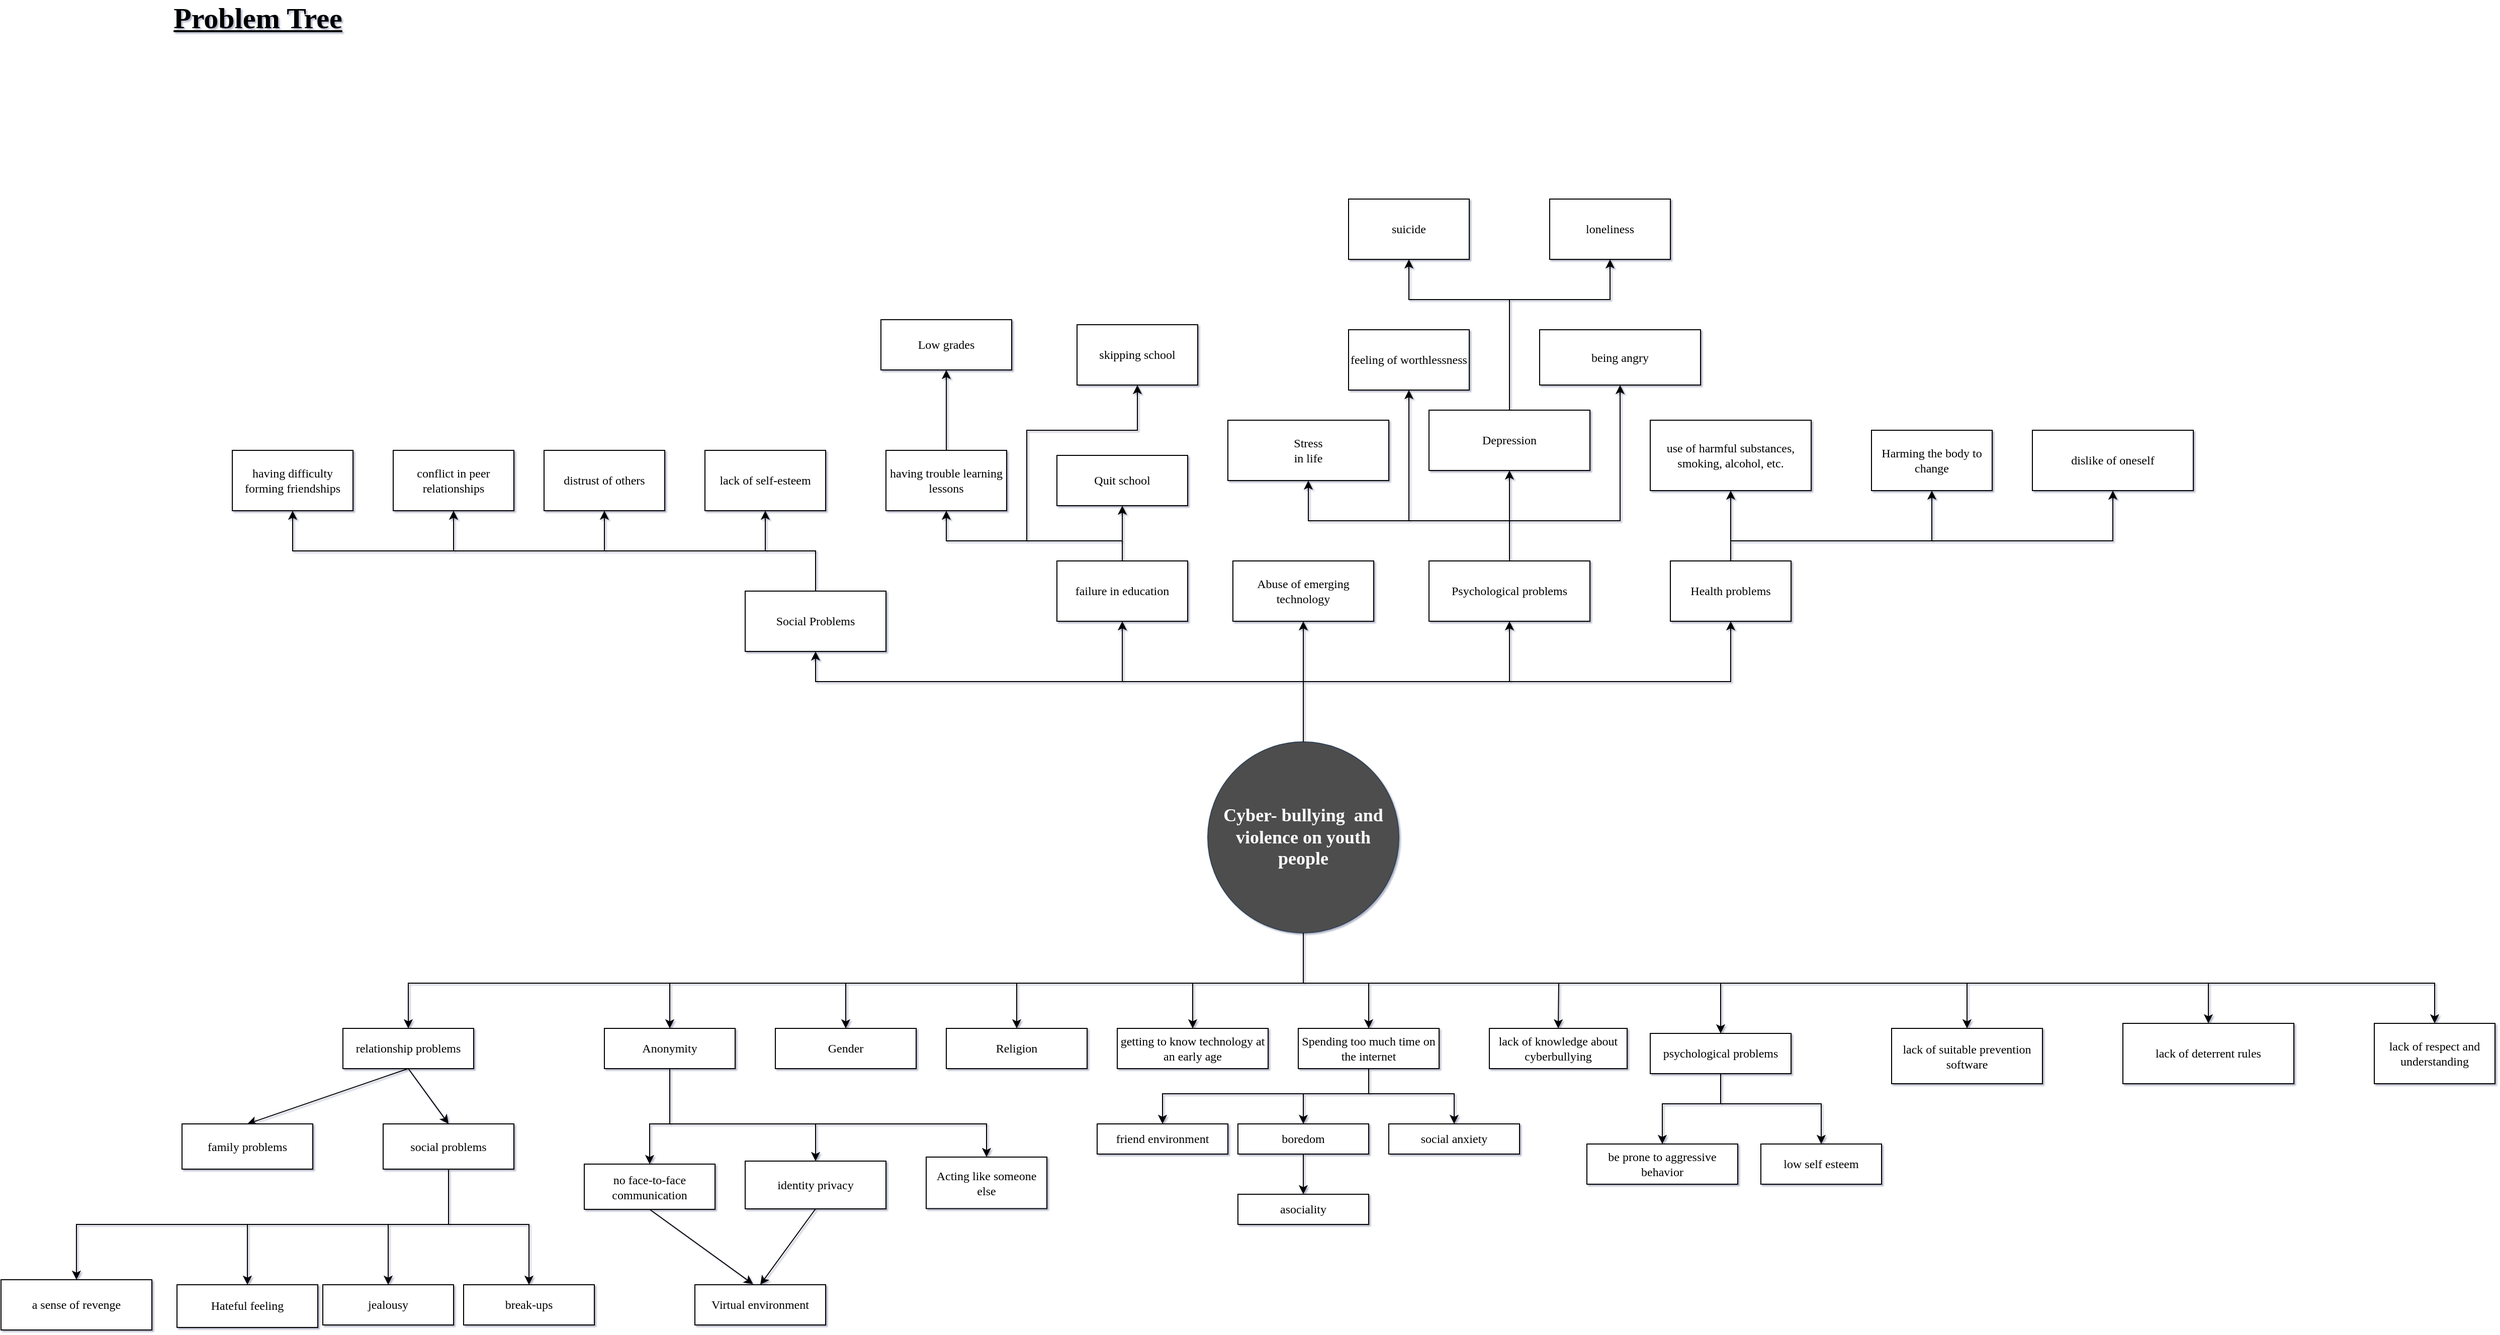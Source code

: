 <mxfile version="17.3.0" type="google"><diagram id="AIvcKZVctITgqmv66vp3" name="Page-1"><mxGraphModel grid="1" page="1" gridSize="10" guides="1" tooltips="1" connect="1" arrows="1" fold="1" pageScale="1" pageWidth="827" pageHeight="1169" background="none" math="0" shadow="1"><root><mxCell id="0"/><mxCell id="1" parent="0"/><mxCell id="1TBaxZG-lda-bnTUBTQC-2" value="&lt;h2&gt;&lt;b&gt;&lt;font face=&quot;Verdana&quot;&gt;Cyber- bullying&amp;nbsp; and violence on youth people&lt;/font&gt;&lt;/b&gt;&lt;/h2&gt;" style="ellipse;whiteSpace=wrap;html=1;aspect=fixed;strokeColor=#314354;fillColor=#4D4D4D;fontColor=#ffffff;align=center;" vertex="1" parent="1"><mxGeometry x="300" y="120" width="190" height="190" as="geometry"/></mxCell><mxCell id="1TBaxZG-lda-bnTUBTQC-7" value="Abuse of emerging technology" style="rounded=0;whiteSpace=wrap;html=1;fontFamily=Verdana;fontColor=#000000;strokeColor=#000000;fillColor=#FFFFFF;" vertex="1" parent="1"><mxGeometry x="325" y="-60" width="140" height="60" as="geometry"/></mxCell><mxCell id="1TBaxZG-lda-bnTUBTQC-9" value="getting to know technology at an early age" style="rounded=0;whiteSpace=wrap;html=1;fontFamily=Verdana;fontColor=#000000;strokeColor=#000000;fillColor=#FFFFFF;" vertex="1" parent="1"><mxGeometry x="210" y="405" width="150" height="40" as="geometry"/></mxCell><mxCell id="1TBaxZG-lda-bnTUBTQC-14" value="Spending too much time on the internet" style="rounded=0;whiteSpace=wrap;html=1;fontFamily=Verdana;fontColor=#000000;strokeColor=#000000;fillColor=#FFFFFF;" vertex="1" parent="1"><mxGeometry x="390" y="405" width="140" height="40" as="geometry"/></mxCell><mxCell id="1TBaxZG-lda-bnTUBTQC-15" value="lack of knowledge about cyberbullying" style="rounded=0;whiteSpace=wrap;html=1;fontFamily=Verdana;fontColor=#000000;strokeColor=#000000;fillColor=#FFFFFF;" vertex="1" parent="1"><mxGeometry x="580" y="405" width="137" height="40" as="geometry"/></mxCell><mxCell id="1TBaxZG-lda-bnTUBTQC-19" value="psychological problems" style="rounded=0;whiteSpace=wrap;html=1;fontFamily=Verdana;fontColor=#000000;strokeColor=#000000;fillColor=#FFFFFF;" vertex="1" parent="1"><mxGeometry x="740" y="410" width="140" height="40" as="geometry"/></mxCell><mxCell id="1TBaxZG-lda-bnTUBTQC-23" value="Religion" style="rounded=0;whiteSpace=wrap;html=1;fontFamily=Verdana;fontColor=#000000;strokeColor=#000000;fillColor=#FFFFFF;" vertex="1" parent="1"><mxGeometry x="40" y="405" width="140" height="40" as="geometry"/></mxCell><mxCell id="1TBaxZG-lda-bnTUBTQC-24" value="Gender&lt;br&gt;" style="rounded=0;whiteSpace=wrap;html=1;fontFamily=Verdana;fontColor=#000000;strokeColor=#000000;fillColor=#FFFFFF;" vertex="1" parent="1"><mxGeometry x="-130" y="405" width="140" height="40" as="geometry"/></mxCell><mxCell id="1TBaxZG-lda-bnTUBTQC-25" value="Anonymity&lt;br&gt;" style="rounded=0;whiteSpace=wrap;html=1;fontFamily=Verdana;fontColor=#000000;strokeColor=#000000;fillColor=#FFFFFF;" vertex="1" parent="1"><mxGeometry x="-300" y="405" width="130" height="40" as="geometry"/></mxCell><mxCell id="1TBaxZG-lda-bnTUBTQC-26" value="relationship problems" style="whiteSpace=wrap;html=1;fontFamily=Verdana;fontColor=#000000;strokeColor=#000000;fillColor=#FFFFFF;" vertex="1" parent="1"><mxGeometry x="-560" y="405" width="130" height="40" as="geometry"/></mxCell><mxCell id="1TBaxZG-lda-bnTUBTQC-28" value="boredom" style="rounded=0;whiteSpace=wrap;html=1;fontFamily=Verdana;fontColor=#000000;strokeColor=#000000;fillColor=#FFFFFF;" vertex="1" parent="1"><mxGeometry x="330" y="500" width="130" height="30" as="geometry"/></mxCell><mxCell id="1TBaxZG-lda-bnTUBTQC-30" value="" style="endArrow=classic;html=1;rounded=0;fontFamily=Verdana;fontColor=#000000;exitX=0.5;exitY=1;exitDx=0;exitDy=0;entryX=0.5;entryY=0;entryDx=0;entryDy=0;" edge="1" parent="1" source="1TBaxZG-lda-bnTUBTQC-14" target="1TBaxZG-lda-bnTUBTQC-51"><mxGeometry width="50" height="50" relative="1" as="geometry"><mxPoint x="180" y="380" as="sourcePoint"/><mxPoint x="230" y="330" as="targetPoint"/><Array as="points"><mxPoint x="460" y="470"/><mxPoint x="255" y="470"/></Array></mxGeometry></mxCell><mxCell id="1TBaxZG-lda-bnTUBTQC-31" value="" style="endArrow=classic;html=1;rounded=0;fontFamily=Verdana;fontColor=#000000;exitX=0.5;exitY=1;exitDx=0;exitDy=0;entryX=0.5;entryY=0;entryDx=0;entryDy=0;" edge="1" parent="1" source="1TBaxZG-lda-bnTUBTQC-2" target="1TBaxZG-lda-bnTUBTQC-26"><mxGeometry width="50" height="50" relative="1" as="geometry"><mxPoint x="180" y="380" as="sourcePoint"/><mxPoint x="-660" y="410" as="targetPoint"/><Array as="points"><mxPoint x="395" y="360"/><mxPoint x="-495" y="360"/></Array></mxGeometry></mxCell><mxCell id="1TBaxZG-lda-bnTUBTQC-32" value="" style="endArrow=classic;html=1;rounded=0;fontFamily=Verdana;fontColor=#000000;exitX=0.5;exitY=1;exitDx=0;exitDy=0;entryX=0.5;entryY=0;entryDx=0;entryDy=0;" edge="1" parent="1" source="1TBaxZG-lda-bnTUBTQC-2" target="1TBaxZG-lda-bnTUBTQC-19"><mxGeometry width="50" height="50" relative="1" as="geometry"><mxPoint x="210" y="380" as="sourcePoint"/><mxPoint x="830" y="400" as="targetPoint"/><Array as="points"><mxPoint x="395" y="360"/><mxPoint x="810" y="360"/></Array></mxGeometry></mxCell><mxCell id="1TBaxZG-lda-bnTUBTQC-34" value="" style="endArrow=classic;html=1;rounded=0;fontFamily=Verdana;fontColor=#000000;entryX=0.5;entryY=0;entryDx=0;entryDy=0;" edge="1" parent="1" target="1TBaxZG-lda-bnTUBTQC-25"><mxGeometry width="50" height="50" relative="1" as="geometry"><mxPoint x="-235" y="360" as="sourcePoint"/><mxPoint x="-160" y="330" as="targetPoint"/></mxGeometry></mxCell><mxCell id="1TBaxZG-lda-bnTUBTQC-35" value="" style="endArrow=classic;html=1;rounded=0;fontFamily=Verdana;fontColor=#000000;entryX=0.5;entryY=0;entryDx=0;entryDy=0;" edge="1" parent="1" target="1TBaxZG-lda-bnTUBTQC-24"><mxGeometry width="50" height="50" relative="1" as="geometry"><mxPoint x="-60" y="360" as="sourcePoint"/><mxPoint x="-190" y="400" as="targetPoint"/></mxGeometry></mxCell><mxCell id="1TBaxZG-lda-bnTUBTQC-36" value="" style="endArrow=classic;html=1;rounded=0;fontFamily=Verdana;fontColor=#000000;entryX=0.5;entryY=0;entryDx=0;entryDy=0;" edge="1" parent="1" target="1TBaxZG-lda-bnTUBTQC-23"><mxGeometry width="50" height="50" relative="1" as="geometry"><mxPoint x="110" y="360" as="sourcePoint"/><mxPoint x="-30" y="390" as="targetPoint"/></mxGeometry></mxCell><mxCell id="1TBaxZG-lda-bnTUBTQC-38" value="" style="endArrow=classic;html=1;rounded=0;fontFamily=Verdana;fontColor=#000000;entryX=0.5;entryY=0;entryDx=0;entryDy=0;" edge="1" parent="1" target="1TBaxZG-lda-bnTUBTQC-9"><mxGeometry width="50" height="50" relative="1" as="geometry"><mxPoint x="285" y="360" as="sourcePoint"/><mxPoint x="300" y="390" as="targetPoint"/></mxGeometry></mxCell><mxCell id="1TBaxZG-lda-bnTUBTQC-40" value="" style="endArrow=classic;html=1;rounded=0;fontFamily=Verdana;fontColor=#000000;entryX=0.5;entryY=0;entryDx=0;entryDy=0;" edge="1" parent="1" target="1TBaxZG-lda-bnTUBTQC-15"><mxGeometry width="50" height="50" relative="1" as="geometry"><mxPoint x="649" y="360" as="sourcePoint"/><mxPoint x="640" y="425" as="targetPoint"/></mxGeometry></mxCell><mxCell id="1TBaxZG-lda-bnTUBTQC-41" value="" style="endArrow=classic;html=1;rounded=0;fontFamily=Verdana;fontColor=#000000;entryX=0.5;entryY=0;entryDx=0;entryDy=0;" edge="1" parent="1" target="1TBaxZG-lda-bnTUBTQC-14"><mxGeometry width="50" height="50" relative="1" as="geometry"><mxPoint x="460" y="360" as="sourcePoint"/><mxPoint x="440" y="425" as="targetPoint"/></mxGeometry></mxCell><mxCell id="1TBaxZG-lda-bnTUBTQC-42" value="" style="endArrow=classic;html=1;rounded=0;fontFamily=Verdana;fontColor=#000000;exitX=0.5;exitY=1;exitDx=0;exitDy=0;entryX=0.5;entryY=0;entryDx=0;entryDy=0;" edge="1" parent="1" source="1TBaxZG-lda-bnTUBTQC-26" target="1TBaxZG-lda-bnTUBTQC-56"><mxGeometry width="50" height="50" relative="1" as="geometry"><mxPoint x="-200" y="380" as="sourcePoint"/><mxPoint x="-570" y="490" as="targetPoint"/></mxGeometry></mxCell><mxCell id="1TBaxZG-lda-bnTUBTQC-44" value="be prone to aggressive behavior" style="whiteSpace=wrap;html=1;fontFamily=Verdana;fontColor=#000000;strokeColor=#000000;fillColor=#FFFFFF;" vertex="1" parent="1"><mxGeometry x="677" y="520" width="150" height="40" as="geometry"/></mxCell><mxCell id="1TBaxZG-lda-bnTUBTQC-45" value="low self esteem" style="rounded=0;whiteSpace=wrap;html=1;fontFamily=Verdana;fontColor=#000000;strokeColor=#000000;fillColor=#FFFFFF;" vertex="1" parent="1"><mxGeometry x="850" y="520" width="120" height="40" as="geometry"/></mxCell><mxCell id="1TBaxZG-lda-bnTUBTQC-46" value="" style="endArrow=classic;html=1;rounded=0;fontFamily=Verdana;fontColor=#000000;entryX=0.5;entryY=0;entryDx=0;entryDy=0;exitX=0.5;exitY=1;exitDx=0;exitDy=0;" edge="1" parent="1" source="1TBaxZG-lda-bnTUBTQC-19" target="1TBaxZG-lda-bnTUBTQC-44"><mxGeometry width="50" height="50" relative="1" as="geometry"><mxPoint x="790" y="490" as="sourcePoint"/><mxPoint x="790" y="540" as="targetPoint"/><Array as="points"><mxPoint x="810" y="480"/><mxPoint x="752" y="480"/></Array></mxGeometry></mxCell><mxCell id="1TBaxZG-lda-bnTUBTQC-47" value="" style="endArrow=classic;html=1;rounded=0;fontFamily=Verdana;fontColor=#000000;entryX=0.5;entryY=0;entryDx=0;entryDy=0;" edge="1" parent="1" target="1TBaxZG-lda-bnTUBTQC-45"><mxGeometry width="50" height="50" relative="1" as="geometry"><mxPoint x="810" y="450" as="sourcePoint"/><mxPoint x="840" y="520" as="targetPoint"/><Array as="points"><mxPoint x="810" y="480"/><mxPoint x="910" y="480"/></Array></mxGeometry></mxCell><mxCell id="1TBaxZG-lda-bnTUBTQC-48" value="social anxiety" style="rounded=0;whiteSpace=wrap;html=1;fontFamily=Verdana;fontColor=#000000;strokeColor=#000000;fillColor=#FFFFFF;" vertex="1" parent="1"><mxGeometry x="480" y="500" width="130" height="30" as="geometry"/></mxCell><mxCell id="1TBaxZG-lda-bnTUBTQC-49" value="" style="endArrow=classic;html=1;rounded=0;fontFamily=Verdana;fontColor=#000000;entryX=0.5;entryY=0;entryDx=0;entryDy=0;exitX=0.5;exitY=1;exitDx=0;exitDy=0;" edge="1" parent="1" source="1TBaxZG-lda-bnTUBTQC-14" target="1TBaxZG-lda-bnTUBTQC-48"><mxGeometry width="50" height="50" relative="1" as="geometry"><mxPoint x="530" y="480" as="sourcePoint"/><mxPoint x="530" y="525" as="targetPoint"/><Array as="points"><mxPoint x="460" y="470"/><mxPoint x="545" y="470"/></Array></mxGeometry></mxCell><mxCell id="1TBaxZG-lda-bnTUBTQC-51" value="&lt;span style=&quot;text-align: left&quot;&gt;friend environment&lt;/span&gt;" style="rounded=0;whiteSpace=wrap;html=1;fontFamily=Verdana;fontColor=#000000;strokeColor=#000000;fillColor=#FFFFFF;" vertex="1" parent="1"><mxGeometry x="190" y="500" width="130" height="30" as="geometry"/></mxCell><mxCell id="1TBaxZG-lda-bnTUBTQC-52" value="" style="endArrow=classic;html=1;rounded=0;fontFamily=Verdana;fontColor=#000000;entryX=0.5;entryY=0;entryDx=0;entryDy=0;" edge="1" parent="1" target="1TBaxZG-lda-bnTUBTQC-28"><mxGeometry width="50" height="50" relative="1" as="geometry"><mxPoint x="395" y="470" as="sourcePoint"/><mxPoint x="380" y="535" as="targetPoint"/></mxGeometry></mxCell><mxCell id="1TBaxZG-lda-bnTUBTQC-53" value="" style="endArrow=classic;html=1;rounded=0;fontFamily=Verdana;fontColor=#000000;exitX=0.5;exitY=1;exitDx=0;exitDy=0;entryX=0.5;entryY=0;entryDx=0;entryDy=0;" edge="1" parent="1" source="1TBaxZG-lda-bnTUBTQC-28" target="1TBaxZG-lda-bnTUBTQC-54"><mxGeometry width="50" height="50" relative="1" as="geometry"><mxPoint x="390" y="570" as="sourcePoint"/><mxPoint x="395" y="570" as="targetPoint"/></mxGeometry></mxCell><mxCell id="1TBaxZG-lda-bnTUBTQC-54" value="asociality" style="rounded=0;whiteSpace=wrap;html=1;fontFamily=Verdana;fontColor=#000000;strokeColor=#000000;fillColor=#FFFFFF;" vertex="1" parent="1"><mxGeometry x="330" y="570" width="130" height="30" as="geometry"/></mxCell><mxCell id="1TBaxZG-lda-bnTUBTQC-56" value="family problems" style="rounded=0;whiteSpace=wrap;html=1;fontFamily=Verdana;fontColor=#000000;strokeColor=#000000;fillColor=#FFFFFF;" vertex="1" parent="1"><mxGeometry x="-720" y="500" width="130" height="45" as="geometry"/></mxCell><mxCell id="18Qai1yUTWg2cx0fuuEm-1" value="" style="endArrow=classic;html=1;rounded=0;fontFamily=Verdana;fontColor=#000000;exitX=0.5;exitY=1;exitDx=0;exitDy=0;entryX=0.5;entryY=0;entryDx=0;entryDy=0;" edge="1" parent="1" source="1TBaxZG-lda-bnTUBTQC-26" target="18Qai1yUTWg2cx0fuuEm-2"><mxGeometry width="50" height="50" relative="1" as="geometry"><mxPoint x="-460" y="480" as="sourcePoint"/><mxPoint x="-480" y="500" as="targetPoint"/></mxGeometry></mxCell><mxCell id="18Qai1yUTWg2cx0fuuEm-2" value="social problems" style="rounded=0;whiteSpace=wrap;html=1;fontFamily=Verdana;fontColor=#000000;strokeColor=#000000;fillColor=#FFFFFF;" vertex="1" parent="1"><mxGeometry x="-520" y="500" width="130" height="45" as="geometry"/></mxCell><mxCell id="18Qai1yUTWg2cx0fuuEm-3" value="" style="endArrow=classic;html=1;rounded=0;fontFamily=Verdana;fontColor=#000000;exitX=0.5;exitY=1;exitDx=0;exitDy=0;entryX=0.5;entryY=0;entryDx=0;entryDy=0;" edge="1" parent="1" source="18Qai1yUTWg2cx0fuuEm-2" target="18Qai1yUTWg2cx0fuuEm-16"><mxGeometry width="50" height="50" relative="1" as="geometry"><mxPoint x="-350" y="510" as="sourcePoint"/><mxPoint x="-540" y="590" as="targetPoint"/><Array as="points"><mxPoint x="-455" y="600"/><mxPoint x="-655" y="600"/></Array></mxGeometry></mxCell><mxCell id="18Qai1yUTWg2cx0fuuEm-6" value="jealousy" style="rounded=0;whiteSpace=wrap;html=1;fontFamily=Verdana;fontColor=#000000;strokeColor=#000000;fillColor=#FFFFFF;" vertex="1" parent="1"><mxGeometry x="-580" y="660" width="130" height="40" as="geometry"/></mxCell><mxCell id="18Qai1yUTWg2cx0fuuEm-8" value="" style="endArrow=classic;html=1;rounded=0;fontFamily=Verdana;fontColor=#000000;entryX=0.5;entryY=0;entryDx=0;entryDy=0;" edge="1" parent="1" target="18Qai1yUTWg2cx0fuuEm-9"><mxGeometry width="50" height="50" relative="1" as="geometry"><mxPoint x="-460" y="600" as="sourcePoint"/><mxPoint x="-420" y="590" as="targetPoint"/><Array as="points"><mxPoint x="-375" y="600"/></Array></mxGeometry></mxCell><mxCell id="18Qai1yUTWg2cx0fuuEm-9" value="break-ups" style="rounded=0;whiteSpace=wrap;html=1;fontFamily=Verdana;fontColor=#000000;strokeColor=#000000;fillColor=#FFFFFF;" vertex="1" parent="1"><mxGeometry x="-440" y="660" width="130" height="40" as="geometry"/></mxCell><mxCell id="18Qai1yUTWg2cx0fuuEm-10" value="" style="endArrow=classic;html=1;rounded=0;fontFamily=Verdana;fontColor=#000000;entryX=0.5;entryY=0;entryDx=0;entryDy=0;" edge="1" parent="1" target="18Qai1yUTWg2cx0fuuEm-11"><mxGeometry width="50" height="50" relative="1" as="geometry"><mxPoint x="-240" y="500" as="sourcePoint"/><mxPoint x="-290" y="500" as="targetPoint"/><Array as="points"><mxPoint x="-90" y="500"/></Array></mxGeometry></mxCell><mxCell id="18Qai1yUTWg2cx0fuuEm-11" value="identity privacy" style="whiteSpace=wrap;html=1;fontFamily=Verdana;fontColor=#000000;strokeColor=#000000;fillColor=#FFFFFF;" vertex="1" parent="1"><mxGeometry x="-160" y="537" width="140" height="47.5" as="geometry"/></mxCell><mxCell id="18Qai1yUTWg2cx0fuuEm-13" value="no face-to-face communication" style="rounded=0;whiteSpace=wrap;html=1;fontFamily=Verdana;fontColor=#000000;strokeColor=#000000;fillColor=#FFFFFF;" vertex="1" parent="1"><mxGeometry x="-320" y="540" width="130" height="45" as="geometry"/></mxCell><mxCell id="18Qai1yUTWg2cx0fuuEm-14" value="" style="endArrow=classic;html=1;rounded=0;fontFamily=Verdana;fontColor=#000000;entryX=0.5;entryY=0;entryDx=0;entryDy=0;exitX=0.5;exitY=1;exitDx=0;exitDy=0;" edge="1" parent="1" source="1TBaxZG-lda-bnTUBTQC-25" target="18Qai1yUTWg2cx0fuuEm-13"><mxGeometry width="50" height="50" relative="1" as="geometry"><mxPoint x="-230" y="450" as="sourcePoint"/><mxPoint x="-87" y="555" as="targetPoint"/><Array as="points"><mxPoint x="-235" y="500"/><mxPoint x="-255" y="500"/></Array></mxGeometry></mxCell><mxCell id="18Qai1yUTWg2cx0fuuEm-16" value="Hateful feeling" style="rounded=0;whiteSpace=wrap;html=1;fontFamily=Verdana;fontColor=#000000;strokeColor=#000000;fillColor=#FFFFFF;" vertex="1" parent="1"><mxGeometry x="-725" y="660" width="140" height="42.5" as="geometry"/></mxCell><mxCell id="18Qai1yUTWg2cx0fuuEm-19" value="" style="endArrow=classic;html=1;rounded=0;fontFamily=Verdana;fontColor=#000000;entryX=0.5;entryY=0;entryDx=0;entryDy=0;" edge="1" parent="1" target="18Qai1yUTWg2cx0fuuEm-6"><mxGeometry width="50" height="50" relative="1" as="geometry"><mxPoint x="-515" y="600" as="sourcePoint"/><mxPoint x="-490" y="580" as="targetPoint"/></mxGeometry></mxCell><mxCell id="18Qai1yUTWg2cx0fuuEm-20" value="Virtual environment" style="rounded=0;whiteSpace=wrap;html=1;fontFamily=Verdana;fontColor=#000000;strokeColor=#000000;fillColor=#FFFFFF;" vertex="1" parent="1"><mxGeometry x="-210" y="660" width="130" height="40" as="geometry"/></mxCell><mxCell id="18Qai1yUTWg2cx0fuuEm-22" value="" style="endArrow=classic;html=1;rounded=0;fontFamily=Verdana;fontColor=#000000;entryX=0.445;entryY=-0.015;entryDx=0;entryDy=0;entryPerimeter=0;exitX=0.5;exitY=1;exitDx=0;exitDy=0;" edge="1" parent="1" source="18Qai1yUTWg2cx0fuuEm-13" target="18Qai1yUTWg2cx0fuuEm-20"><mxGeometry width="50" height="50" relative="1" as="geometry"><mxPoint x="-160" y="630" as="sourcePoint"/><mxPoint x="-250" y="580" as="targetPoint"/></mxGeometry></mxCell><mxCell id="18Qai1yUTWg2cx0fuuEm-23" value="" style="endArrow=classic;html=1;rounded=0;fontFamily=Verdana;fontColor=#000000;exitX=0.5;exitY=1;exitDx=0;exitDy=0;entryX=0.5;entryY=0;entryDx=0;entryDy=0;" edge="1" parent="1" source="18Qai1yUTWg2cx0fuuEm-11" target="18Qai1yUTWg2cx0fuuEm-20"><mxGeometry width="50" height="50" relative="1" as="geometry"><mxPoint x="-300" y="630" as="sourcePoint"/><mxPoint x="-250" y="580" as="targetPoint"/></mxGeometry></mxCell><mxCell id="18Qai1yUTWg2cx0fuuEm-24" value="" style="endArrow=classic;html=1;rounded=0;fontFamily=Verdana;fontColor=#000000;exitX=0.5;exitY=0;exitDx=0;exitDy=0;entryX=0.5;entryY=1;entryDx=0;entryDy=0;" edge="1" parent="1" source="1TBaxZG-lda-bnTUBTQC-2" target="1TBaxZG-lda-bnTUBTQC-7"><mxGeometry width="50" height="50" relative="1" as="geometry"><mxPoint x="40" y="30" as="sourcePoint"/><mxPoint x="90" y="-20" as="targetPoint"/></mxGeometry></mxCell><mxCell id="18Qai1yUTWg2cx0fuuEm-25" value="" style="endArrow=classic;html=1;rounded=0;fontFamily=Verdana;fontColor=#000000;entryX=0.5;entryY=1;entryDx=0;entryDy=0;" edge="1" parent="1" source="1TBaxZG-lda-bnTUBTQC-2" target="18Qai1yUTWg2cx0fuuEm-26"><mxGeometry width="50" height="50" relative="1" as="geometry"><mxPoint x="410" y="220" as="sourcePoint"/><mxPoint x="590" y="10" as="targetPoint"/><Array as="points"><mxPoint x="395" y="60"/><mxPoint x="600" y="60"/></Array></mxGeometry></mxCell><mxCell id="18Qai1yUTWg2cx0fuuEm-26" value="Psychological problems" style="whiteSpace=wrap;html=1;fontFamily=Verdana;fontColor=#000000;strokeColor=#000000;fillColor=#FFFFFF;" vertex="1" parent="1"><mxGeometry x="520" y="-60" width="160" height="60" as="geometry"/></mxCell><mxCell id="18Qai1yUTWg2cx0fuuEm-29" value="Depression" style="whiteSpace=wrap;html=1;fontFamily=Verdana;fontColor=#000000;strokeColor=#000000;fillColor=#FFFFFF;" vertex="1" parent="1"><mxGeometry x="520" y="-210" width="160" height="60" as="geometry"/></mxCell><mxCell id="18Qai1yUTWg2cx0fuuEm-30" value="" style="endArrow=classic;html=1;rounded=0;fontFamily=Verdana;fontColor=#000000;exitX=0.5;exitY=0;exitDx=0;exitDy=0;entryX=0.5;entryY=1;entryDx=0;entryDy=0;" edge="1" parent="1" source="18Qai1yUTWg2cx0fuuEm-26" target="18Qai1yUTWg2cx0fuuEm-29"><mxGeometry width="50" height="50" relative="1" as="geometry"><mxPoint x="410" as="sourcePoint"/><mxPoint x="600" y="-150" as="targetPoint"/></mxGeometry></mxCell><mxCell id="18Qai1yUTWg2cx0fuuEm-31" value="failure in education" style="rounded=0;whiteSpace=wrap;html=1;fontFamily=Verdana;fontColor=#000000;strokeColor=#000000;fillColor=#FFFFFF;" vertex="1" parent="1"><mxGeometry x="150" y="-60" width="130" height="60" as="geometry"/></mxCell><mxCell id="18Qai1yUTWg2cx0fuuEm-32" value="Health problems" style="rounded=0;whiteSpace=wrap;html=1;fontFamily=Verdana;fontColor=#000000;strokeColor=#000000;fillColor=#FFFFFF;" vertex="1" parent="1"><mxGeometry x="760" y="-60" width="120" height="60" as="geometry"/></mxCell><mxCell id="18Qai1yUTWg2cx0fuuEm-33" value="" style="endArrow=classic;html=1;rounded=0;fontFamily=Verdana;fontColor=#000000;entryX=0.5;entryY=1;entryDx=0;entryDy=0;" edge="1" parent="1" target="18Qai1yUTWg2cx0fuuEm-35"><mxGeometry width="50" height="50" relative="1" as="geometry"><mxPoint x="820" y="-60" as="sourcePoint"/><mxPoint x="800" y="-130" as="targetPoint"/></mxGeometry></mxCell><mxCell id="18Qai1yUTWg2cx0fuuEm-35" value="use of harmful substances, smoking, alcohol, etc." style="whiteSpace=wrap;html=1;fontFamily=Verdana;fontColor=#000000;strokeColor=#000000;fillColor=#FFFFFF;" vertex="1" parent="1"><mxGeometry x="740" y="-200" width="160" height="70" as="geometry"/></mxCell><mxCell id="18Qai1yUTWg2cx0fuuEm-36" value="" style="endArrow=classic;html=1;rounded=0;fontFamily=Verdana;fontColor=#000000;exitX=0.5;exitY=0;exitDx=0;exitDy=0;entryX=0.5;entryY=1;entryDx=0;entryDy=0;" edge="1" parent="1" source="1TBaxZG-lda-bnTUBTQC-2" target="18Qai1yUTWg2cx0fuuEm-32"><mxGeometry width="50" height="50" relative="1" as="geometry"><mxPoint x="430" y="200" as="sourcePoint"/><mxPoint x="480" y="150" as="targetPoint"/><Array as="points"><mxPoint x="395" y="60"/><mxPoint x="820" y="60"/></Array></mxGeometry></mxCell><mxCell id="18Qai1yUTWg2cx0fuuEm-37" value="" style="endArrow=classic;html=1;rounded=0;fontFamily=Verdana;fontColor=#000000;entryX=0.5;entryY=1;entryDx=0;entryDy=0;exitX=0.5;exitY=0;exitDx=0;exitDy=0;" edge="1" parent="1" source="1TBaxZG-lda-bnTUBTQC-2" target="18Qai1yUTWg2cx0fuuEm-31"><mxGeometry width="50" height="50" relative="1" as="geometry"><mxPoint x="390" y="120" as="sourcePoint"/><mxPoint x="480" y="40" as="targetPoint"/><Array as="points"><mxPoint x="395" y="60"/><mxPoint x="215" y="60"/></Array></mxGeometry></mxCell><mxCell id="18Qai1yUTWg2cx0fuuEm-38" value="Harming the body to change" style="whiteSpace=wrap;html=1;fontFamily=Verdana;fontColor=#000000;strokeColor=#000000;fillColor=#FFFFFF;" vertex="1" parent="1"><mxGeometry x="960" y="-190" width="120" height="60" as="geometry"/></mxCell><mxCell id="18Qai1yUTWg2cx0fuuEm-39" value="" style="endArrow=classic;html=1;rounded=0;fontFamily=Verdana;fontColor=#000000;entryX=0.5;entryY=1;entryDx=0;entryDy=0;exitX=0.5;exitY=0;exitDx=0;exitDy=0;" edge="1" parent="1" source="18Qai1yUTWg2cx0fuuEm-32" target="18Qai1yUTWg2cx0fuuEm-38"><mxGeometry width="50" height="50" relative="1" as="geometry"><mxPoint x="930" y="-80" as="sourcePoint"/><mxPoint x="930" y="-150" as="targetPoint"/><Array as="points"><mxPoint x="820" y="-80"/><mxPoint x="1020" y="-80"/></Array></mxGeometry></mxCell><mxCell id="18Qai1yUTWg2cx0fuuEm-40" value="" style="endArrow=classic;html=1;rounded=0;fontFamily=Verdana;fontColor=#000000;exitX=0.5;exitY=0;exitDx=0;exitDy=0;entryX=0.5;entryY=1;entryDx=0;entryDy=0;" edge="1" parent="1" source="18Qai1yUTWg2cx0fuuEm-26" target="18Qai1yUTWg2cx0fuuEm-41"><mxGeometry width="50" height="50" relative="1" as="geometry"><mxPoint x="480" y="-30" as="sourcePoint"/><mxPoint x="400" y="-140" as="targetPoint"/><Array as="points"><mxPoint x="600" y="-100"/><mxPoint x="400" y="-100"/></Array></mxGeometry></mxCell><mxCell id="18Qai1yUTWg2cx0fuuEm-41" value="Stress&lt;br&gt;in life" style="whiteSpace=wrap;html=1;fontFamily=Verdana;fontColor=#000000;strokeColor=#000000;fillColor=#FFFFFF;" vertex="1" parent="1"><mxGeometry x="320" y="-200" width="160" height="60" as="geometry"/></mxCell><mxCell id="18Qai1yUTWg2cx0fuuEm-43" value="dislike of oneself" style="whiteSpace=wrap;html=1;fontFamily=Verdana;fontColor=#000000;strokeColor=#000000;fillColor=#FFFFFF;" vertex="1" parent="1"><mxGeometry x="1120" y="-190" width="160" height="60" as="geometry"/></mxCell><mxCell id="18Qai1yUTWg2cx0fuuEm-44" value="" style="endArrow=classic;html=1;rounded=0;fontFamily=Verdana;fontColor=#000000;entryX=0.5;entryY=1;entryDx=0;entryDy=0;" edge="1" parent="1" target="18Qai1yUTWg2cx0fuuEm-43"><mxGeometry width="50" height="50" relative="1" as="geometry"><mxPoint x="1020" y="-80" as="sourcePoint"/><mxPoint x="1040" y="-80" as="targetPoint"/><Array as="points"><mxPoint x="1200" y="-80"/></Array></mxGeometry></mxCell><mxCell id="18Qai1yUTWg2cx0fuuEm-45" value="Low grades" style="rounded=0;whiteSpace=wrap;html=1;fontFamily=Verdana;fontColor=#000000;strokeColor=#000000;fillColor=#FFFFFF;" vertex="1" parent="1"><mxGeometry x="-25" y="-300" width="130" height="50" as="geometry"/></mxCell><mxCell id="18Qai1yUTWg2cx0fuuEm-46" value="Quit school" style="whiteSpace=wrap;html=1;fontFamily=Verdana;fontColor=#000000;strokeColor=#000000;fillColor=#FFFFFF;" vertex="1" parent="1"><mxGeometry x="150" y="-165" width="130" height="50" as="geometry"/></mxCell><mxCell id="18Qai1yUTWg2cx0fuuEm-47" value="" style="endArrow=classic;html=1;rounded=0;fontFamily=Verdana;fontColor=#000000;exitX=0.5;exitY=0;exitDx=0;exitDy=0;entryX=0.5;entryY=1;entryDx=0;entryDy=0;" edge="1" parent="1" source="18Qai1yUTWg2cx0fuuEm-31" target="18Qai1yUTWg2cx0fuuEm-72"><mxGeometry width="50" height="50" relative="1" as="geometry"><mxPoint x="440" y="-130" as="sourcePoint"/><mxPoint x="60" y="-130" as="targetPoint"/><Array as="points"><mxPoint x="215" y="-80"/><mxPoint x="40" y="-80"/></Array></mxGeometry></mxCell><mxCell id="18Qai1yUTWg2cx0fuuEm-49" value="" style="endArrow=classic;html=1;rounded=0;fontFamily=Verdana;fontColor=#000000;entryX=0.5;entryY=1;entryDx=0;entryDy=0;exitX=0.5;exitY=0;exitDx=0;exitDy=0;" edge="1" parent="1" source="18Qai1yUTWg2cx0fuuEm-31" target="18Qai1yUTWg2cx0fuuEm-46"><mxGeometry width="50" height="50" relative="1" as="geometry"><mxPoint x="440" y="-130" as="sourcePoint"/><mxPoint x="490" y="-180" as="targetPoint"/></mxGeometry></mxCell><mxCell id="18Qai1yUTWg2cx0fuuEm-50" value="" style="endArrow=classic;html=1;rounded=0;fontFamily=Verdana;fontColor=#000000;entryX=0.5;entryY=1;entryDx=0;entryDy=0;" edge="1" parent="1" target="18Qai1yUTWg2cx0fuuEm-52"><mxGeometry width="50" height="50" relative="1" as="geometry"><mxPoint x="500" y="-100" as="sourcePoint"/><mxPoint x="500" y="-250" as="targetPoint"/></mxGeometry></mxCell><mxCell id="18Qai1yUTWg2cx0fuuEm-52" value="feeling of worthlessness" style="whiteSpace=wrap;html=1;fontFamily=Verdana;fontColor=#000000;strokeColor=#000000;fillColor=#FFFFFF;" vertex="1" parent="1"><mxGeometry x="440" y="-290" width="120" height="60" as="geometry"/></mxCell><mxCell id="18Qai1yUTWg2cx0fuuEm-54" value="" style="endArrow=classic;html=1;rounded=0;fontFamily=Verdana;fontColor=#000000;entryX=0.5;entryY=0;entryDx=0;entryDy=0;" edge="1" parent="1" target="18Qai1yUTWg2cx0fuuEm-55"><mxGeometry width="50" height="50" relative="1" as="geometry"><mxPoint x="-650" y="600" as="sourcePoint"/><mxPoint x="-810" y="670" as="targetPoint"/><Array as="points"><mxPoint x="-825" y="600"/></Array></mxGeometry></mxCell><mxCell id="18Qai1yUTWg2cx0fuuEm-55" value="a sense of revenge" style="whiteSpace=wrap;html=1;fontFamily=Verdana;fontColor=#000000;strokeColor=#000000;fillColor=#FFFFFF;" vertex="1" parent="1"><mxGeometry x="-900" y="655" width="150" height="50" as="geometry"/></mxCell><mxCell id="18Qai1yUTWg2cx0fuuEm-56" value="" style="endArrow=classic;html=1;rounded=0;fontFamily=Verdana;fontColor=#000000;entryX=0.5;entryY=1;entryDx=0;entryDy=0;" edge="1" parent="1" target="18Qai1yUTWg2cx0fuuEm-57"><mxGeometry width="50" height="50" relative="1" as="geometry"><mxPoint x="600" y="-100" as="sourcePoint"/><mxPoint x="310" y="-280" as="targetPoint"/><Array as="points"><mxPoint x="710" y="-100"/></Array></mxGeometry></mxCell><mxCell id="18Qai1yUTWg2cx0fuuEm-57" value="being angry" style="whiteSpace=wrap;html=1;fontFamily=Verdana;fontColor=#000000;strokeColor=#000000;fillColor=#FFFFFF;" vertex="1" parent="1"><mxGeometry x="630" y="-290" width="160" height="55" as="geometry"/></mxCell><mxCell id="18Qai1yUTWg2cx0fuuEm-58" value="" style="endArrow=classic;html=1;rounded=0;fontFamily=Verdana;fontColor=#000000;entryX=0.5;entryY=0;entryDx=0;entryDy=0;" edge="1" parent="1" target="18Qai1yUTWg2cx0fuuEm-59"><mxGeometry width="50" height="50" relative="1" as="geometry"><mxPoint x="-90" y="500" as="sourcePoint"/><mxPoint x="80" y="530" as="targetPoint"/><Array as="points"><mxPoint x="80" y="500"/></Array></mxGeometry></mxCell><mxCell id="18Qai1yUTWg2cx0fuuEm-59" value="Acting like someone else" style="whiteSpace=wrap;html=1;fontFamily=Verdana;fontColor=#000000;strokeColor=#000000;fillColor=#FFFFFF;" vertex="1" parent="1"><mxGeometry x="20" y="533" width="120" height="51.25" as="geometry"/></mxCell><mxCell id="18Qai1yUTWg2cx0fuuEm-61" value="" style="endArrow=classic;html=1;rounded=0;fontFamily=Verdana;fontColor=#000000;entryX=0.5;entryY=1;entryDx=0;entryDy=0;" edge="1" parent="1" target="18Qai1yUTWg2cx0fuuEm-62"><mxGeometry width="50" height="50" relative="1" as="geometry"><mxPoint x="220" y="60" as="sourcePoint"/><mxPoint x="-50" y="20" as="targetPoint"/><Array as="points"><mxPoint x="-90" y="60"/></Array></mxGeometry></mxCell><mxCell id="18Qai1yUTWg2cx0fuuEm-62" value="Social Problems" style="whiteSpace=wrap;html=1;fontFamily=Verdana;fontColor=#000000;strokeColor=#000000;fillColor=#FFFFFF;" vertex="1" parent="1"><mxGeometry x="-160" y="-30" width="140" height="60" as="geometry"/></mxCell><mxCell id="18Qai1yUTWg2cx0fuuEm-63" value="conflict in peer relationships" style="whiteSpace=wrap;html=1;fontFamily=Verdana;fontColor=#000000;strokeColor=#000000;fillColor=#FFFFFF;" vertex="1" parent="1"><mxGeometry x="-510" y="-170" width="120" height="60" as="geometry"/></mxCell><mxCell id="18Qai1yUTWg2cx0fuuEm-64" value="distrust of others" style="whiteSpace=wrap;html=1;fontFamily=Verdana;fontColor=#000000;strokeColor=#000000;fillColor=#FFFFFF;" vertex="1" parent="1"><mxGeometry x="-360" y="-170" width="120" height="60" as="geometry"/></mxCell><mxCell id="18Qai1yUTWg2cx0fuuEm-65" value="lack of self-esteem" style="whiteSpace=wrap;html=1;fontFamily=Verdana;fontColor=#000000;strokeColor=#000000;fillColor=#FFFFFF;" vertex="1" parent="1"><mxGeometry x="-200" y="-170" width="120" height="60" as="geometry"/></mxCell><mxCell id="18Qai1yUTWg2cx0fuuEm-66" value="having difficulty forming friendships" style="whiteSpace=wrap;html=1;fontFamily=Verdana;fontColor=#000000;strokeColor=#000000;fillColor=#FFFFFF;" vertex="1" parent="1"><mxGeometry x="-670" y="-170" width="120" height="60" as="geometry"/></mxCell><mxCell id="18Qai1yUTWg2cx0fuuEm-67" value="" style="endArrow=classic;html=1;rounded=0;fontFamily=Verdana;fontColor=#000000;exitX=0.5;exitY=0;exitDx=0;exitDy=0;entryX=0.5;entryY=1;entryDx=0;entryDy=0;" edge="1" parent="1" source="18Qai1yUTWg2cx0fuuEm-29" target="18Qai1yUTWg2cx0fuuEm-68"><mxGeometry width="50" height="50" relative="1" as="geometry"><mxPoint x="640" y="-260" as="sourcePoint"/><mxPoint x="600" y="-330" as="targetPoint"/><Array as="points"><mxPoint x="600" y="-320"/><mxPoint x="500" y="-320"/></Array></mxGeometry></mxCell><mxCell id="18Qai1yUTWg2cx0fuuEm-68" value="suicide" style="whiteSpace=wrap;html=1;fontFamily=Verdana;fontColor=#000000;strokeColor=#000000;fillColor=#FFFFFF;" vertex="1" parent="1"><mxGeometry x="440" y="-420" width="120" height="60" as="geometry"/></mxCell><mxCell id="18Qai1yUTWg2cx0fuuEm-69" value="loneliness" style="whiteSpace=wrap;html=1;fontFamily=Verdana;fontColor=#000000;strokeColor=#000000;fillColor=#FFFFFF;" vertex="1" parent="1"><mxGeometry x="640" y="-420" width="120" height="60" as="geometry"/></mxCell><mxCell id="18Qai1yUTWg2cx0fuuEm-70" value="" style="endArrow=classic;html=1;rounded=0;fontFamily=Verdana;fontColor=#000000;entryX=0.5;entryY=1;entryDx=0;entryDy=0;" edge="1" parent="1" target="18Qai1yUTWg2cx0fuuEm-69"><mxGeometry width="50" height="50" relative="1" as="geometry"><mxPoint x="600" y="-320" as="sourcePoint"/><mxPoint x="690" y="-310" as="targetPoint"/><Array as="points"><mxPoint x="700" y="-320"/></Array></mxGeometry></mxCell><mxCell id="18Qai1yUTWg2cx0fuuEm-71" value="" style="endArrow=classic;html=1;rounded=0;fontFamily=Verdana;fontColor=#000000;entryX=0.5;entryY=1;entryDx=0;entryDy=0;exitX=0.5;exitY=0;exitDx=0;exitDy=0;" edge="1" parent="1" source="18Qai1yUTWg2cx0fuuEm-72" target="18Qai1yUTWg2cx0fuuEm-45"><mxGeometry width="50" height="50" relative="1" as="geometry"><mxPoint x="120" y="-60" as="sourcePoint"/><mxPoint x="170" y="-110" as="targetPoint"/></mxGeometry></mxCell><mxCell id="18Qai1yUTWg2cx0fuuEm-72" value="having trouble learning lessons" style="whiteSpace=wrap;html=1;fontFamily=Verdana;fontColor=#000000;strokeColor=#000000;fillColor=#FFFFFF;" vertex="1" parent="1"><mxGeometry x="-20" y="-170" width="120" height="60" as="geometry"/></mxCell><mxCell id="18Qai1yUTWg2cx0fuuEm-73" value="" style="endArrow=classic;html=1;rounded=0;fontFamily=Verdana;fontColor=#000000;entryX=0.5;entryY=1;entryDx=0;entryDy=0;" edge="1" parent="1" target="18Qai1yUTWg2cx0fuuEm-74"><mxGeometry width="50" height="50" relative="1" as="geometry"><mxPoint x="120" y="-80" as="sourcePoint"/><mxPoint x="190" y="-230" as="targetPoint"/><Array as="points"><mxPoint x="120" y="-190"/><mxPoint x="230" y="-190"/></Array></mxGeometry></mxCell><mxCell id="18Qai1yUTWg2cx0fuuEm-74" value="skipping school" style="whiteSpace=wrap;html=1;fontFamily=Verdana;fontColor=#000000;strokeColor=#000000;fillColor=#FFFFFF;" vertex="1" parent="1"><mxGeometry x="170" y="-295" width="120" height="60" as="geometry"/></mxCell><mxCell id="18Qai1yUTWg2cx0fuuEm-77" value="" style="endArrow=classic;html=1;rounded=0;fontFamily=Verdana;fontColor=#000000;exitX=0.5;exitY=0;exitDx=0;exitDy=0;entryX=0.5;entryY=1;entryDx=0;entryDy=0;" edge="1" parent="1" source="18Qai1yUTWg2cx0fuuEm-62" target="18Qai1yUTWg2cx0fuuEm-66"><mxGeometry width="50" height="50" relative="1" as="geometry"><mxPoint x="-310" y="-70" as="sourcePoint"/><mxPoint x="-260" y="-120" as="targetPoint"/><Array as="points"><mxPoint x="-90" y="-70"/><mxPoint x="-610" y="-70"/></Array></mxGeometry></mxCell><mxCell id="18Qai1yUTWg2cx0fuuEm-78" value="" style="endArrow=classic;html=1;rounded=0;fontFamily=Verdana;fontColor=#000000;entryX=0.5;entryY=1;entryDx=0;entryDy=0;" edge="1" parent="1" target="18Qai1yUTWg2cx0fuuEm-63"><mxGeometry width="50" height="50" relative="1" as="geometry"><mxPoint x="-450" y="-70" as="sourcePoint"/><mxPoint x="-260" y="-120" as="targetPoint"/></mxGeometry></mxCell><mxCell id="18Qai1yUTWg2cx0fuuEm-79" value="" style="endArrow=classic;html=1;rounded=0;fontFamily=Verdana;fontColor=#000000;entryX=0.5;entryY=1;entryDx=0;entryDy=0;" edge="1" parent="1" target="18Qai1yUTWg2cx0fuuEm-64"><mxGeometry width="50" height="50" relative="1" as="geometry"><mxPoint x="-300" y="-70" as="sourcePoint"/><mxPoint x="-290" y="-130" as="targetPoint"/></mxGeometry></mxCell><mxCell id="18Qai1yUTWg2cx0fuuEm-80" value="" style="endArrow=classic;html=1;rounded=0;fontFamily=Verdana;fontColor=#000000;entryX=0.5;entryY=1;entryDx=0;entryDy=0;" edge="1" parent="1" target="18Qai1yUTWg2cx0fuuEm-65"><mxGeometry width="50" height="50" relative="1" as="geometry"><mxPoint x="-140" y="-70" as="sourcePoint"/><mxPoint x="-110" y="-120" as="targetPoint"/></mxGeometry></mxCell><mxCell id="18Qai1yUTWg2cx0fuuEm-81" value="lack of suitable prevention software" style="whiteSpace=wrap;html=1;fontFamily=Verdana;fontColor=#000000;strokeColor=#000000;fillColor=#FFFFFF;" vertex="1" parent="1"><mxGeometry x="980" y="405" width="150" height="55" as="geometry"/></mxCell><mxCell id="18Qai1yUTWg2cx0fuuEm-82" value="" style="endArrow=classic;html=1;rounded=0;fontFamily=Verdana;fontColor=#000000;entryX=0.5;entryY=0;entryDx=0;entryDy=0;" edge="1" parent="1" target="18Qai1yUTWg2cx0fuuEm-81"><mxGeometry width="50" height="50" relative="1" as="geometry"><mxPoint x="810" y="360" as="sourcePoint"/><mxPoint x="550" y="490" as="targetPoint"/><Array as="points"><mxPoint x="1055" y="360"/></Array></mxGeometry></mxCell><mxCell id="18Qai1yUTWg2cx0fuuEm-83" value="lack of deterrent rules" style="whiteSpace=wrap;html=1;fontFamily=Verdana;fontColor=#000000;strokeColor=#000000;fillColor=#FFFFFF;" vertex="1" parent="1"><mxGeometry x="1210" y="400" width="170" height="60" as="geometry"/></mxCell><mxCell id="18Qai1yUTWg2cx0fuuEm-84" value="" style="endArrow=classic;html=1;rounded=0;fontFamily=Verdana;fontColor=#000000;entryX=0.5;entryY=0;entryDx=0;entryDy=0;" edge="1" parent="1" target="18Qai1yUTWg2cx0fuuEm-83"><mxGeometry width="50" height="50" relative="1" as="geometry"><mxPoint x="1050" y="360" as="sourcePoint"/><mxPoint x="1260" y="490" as="targetPoint"/><Array as="points"><mxPoint x="1295" y="360"/></Array></mxGeometry></mxCell><mxCell id="18Qai1yUTWg2cx0fuuEm-86" value="lack of respect and understanding" style="rounded=0;whiteSpace=wrap;html=1;fontFamily=Verdana;fontColor=#000000;strokeColor=#000000;fillColor=#FFFFFF;" vertex="1" parent="1"><mxGeometry x="1460" y="400" width="120" height="60" as="geometry"/></mxCell><mxCell id="18Qai1yUTWg2cx0fuuEm-87" value="" style="endArrow=classic;html=1;rounded=0;fontFamily=Verdana;fontColor=#000000;entryX=0.5;entryY=0;entryDx=0;entryDy=0;" edge="1" parent="1" target="18Qai1yUTWg2cx0fuuEm-86"><mxGeometry width="50" height="50" relative="1" as="geometry"><mxPoint x="1270" y="360" as="sourcePoint"/><mxPoint x="1710" y="660" as="targetPoint"/><Array as="points"><mxPoint x="1520" y="360"/></Array></mxGeometry></mxCell><mxCell id="18Qai1yUTWg2cx0fuuEm-88" value="&lt;font size=&quot;1&quot;&gt;&lt;b style=&quot;font-size: 29px&quot;&gt;&lt;u&gt;Problem Tree&lt;/u&gt;&lt;/b&gt;&lt;/font&gt;" style="text;html=1;align=center;verticalAlign=middle;resizable=0;points=[];autosize=1;strokeColor=none;fillColor=none;fontFamily=Verdana;fontColor=#000000;" vertex="1" parent="1"><mxGeometry x="-760" y="-615" width="230" height="30" as="geometry"/></mxCell></root></mxGraphModel></diagram></mxfile>